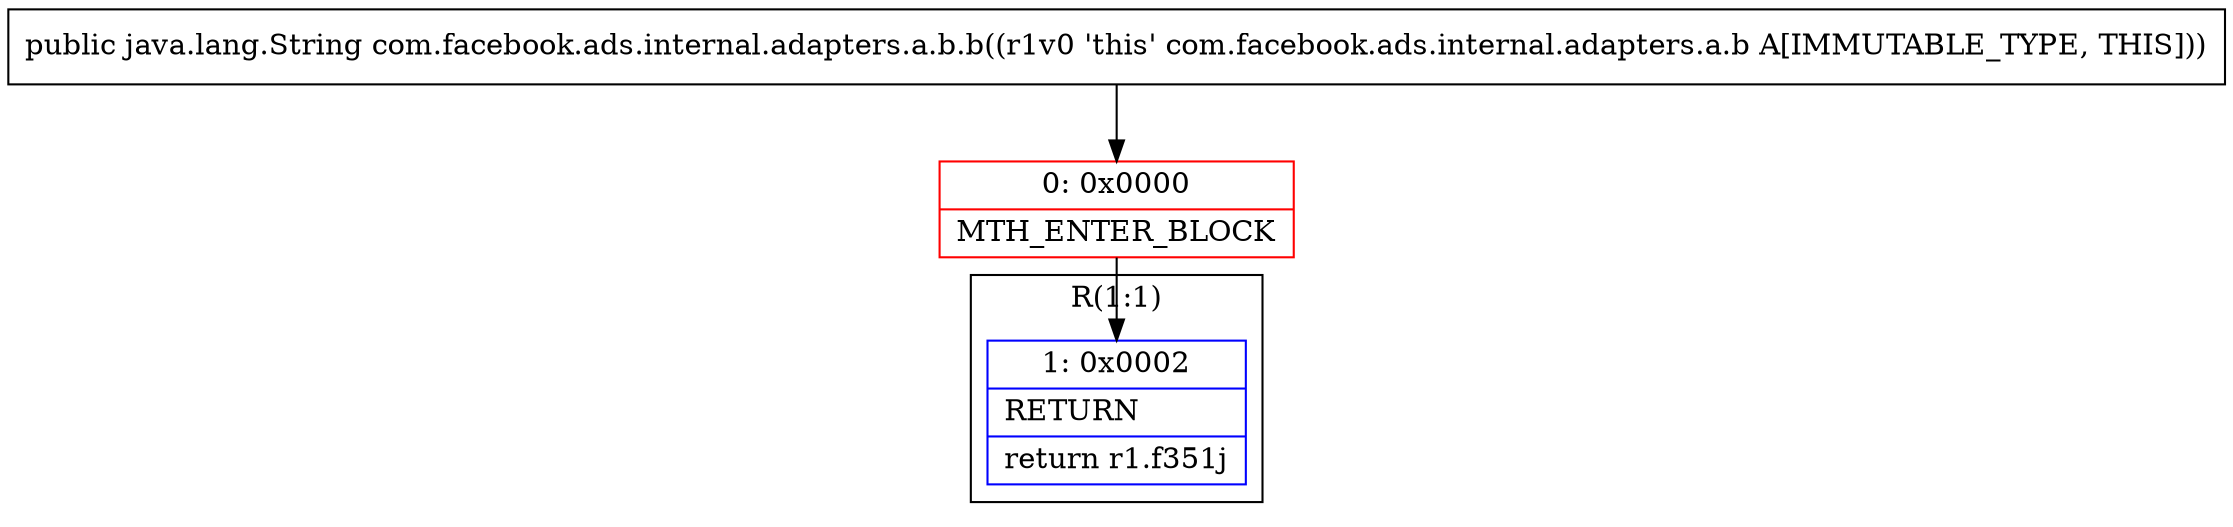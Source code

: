 digraph "CFG forcom.facebook.ads.internal.adapters.a.b.b()Ljava\/lang\/String;" {
subgraph cluster_Region_2092151218 {
label = "R(1:1)";
node [shape=record,color=blue];
Node_1 [shape=record,label="{1\:\ 0x0002|RETURN\l|return r1.f351j\l}"];
}
Node_0 [shape=record,color=red,label="{0\:\ 0x0000|MTH_ENTER_BLOCK\l}"];
MethodNode[shape=record,label="{public java.lang.String com.facebook.ads.internal.adapters.a.b.b((r1v0 'this' com.facebook.ads.internal.adapters.a.b A[IMMUTABLE_TYPE, THIS])) }"];
MethodNode -> Node_0;
Node_0 -> Node_1;
}


